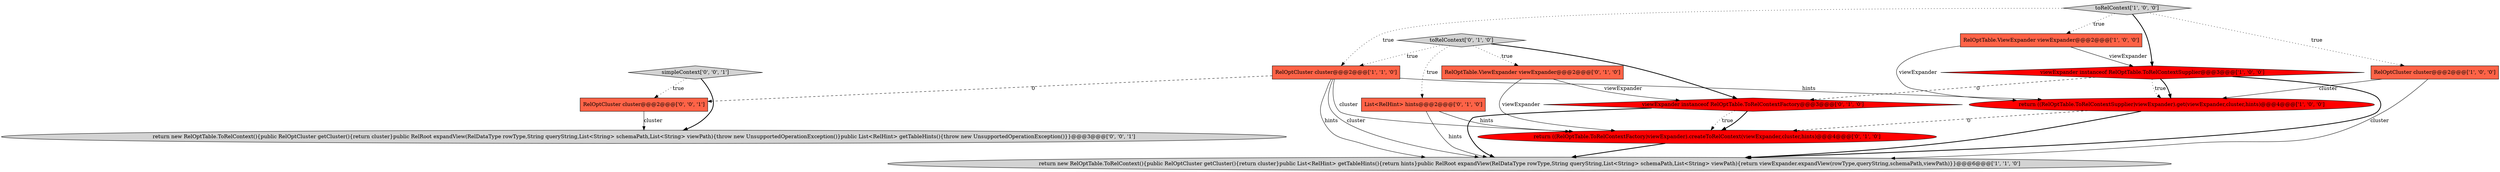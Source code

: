 digraph {
12 [style = filled, label = "RelOptCluster cluster@@@2@@@['0', '0', '1']", fillcolor = tomato, shape = box image = "AAA0AAABBB3BBB"];
9 [style = filled, label = "toRelContext['0', '1', '0']", fillcolor = lightgray, shape = diamond image = "AAA0AAABBB2BBB"];
6 [style = filled, label = "RelOptCluster cluster@@@2@@@['1', '1', '0']", fillcolor = tomato, shape = box image = "AAA0AAABBB1BBB"];
0 [style = filled, label = "RelOptTable.ViewExpander viewExpander@@@2@@@['1', '0', '0']", fillcolor = tomato, shape = box image = "AAA0AAABBB1BBB"];
11 [style = filled, label = "return ((RelOptTable.ToRelContextFactory)viewExpander).createToRelContext(viewExpander,cluster,hints)@@@4@@@['0', '1', '0']", fillcolor = red, shape = ellipse image = "AAA1AAABBB2BBB"];
3 [style = filled, label = "toRelContext['1', '0', '0']", fillcolor = lightgray, shape = diamond image = "AAA0AAABBB1BBB"];
14 [style = filled, label = "simpleContext['0', '0', '1']", fillcolor = lightgray, shape = diamond image = "AAA0AAABBB3BBB"];
7 [style = filled, label = "RelOptTable.ViewExpander viewExpander@@@2@@@['0', '1', '0']", fillcolor = tomato, shape = box image = "AAA0AAABBB2BBB"];
10 [style = filled, label = "List<RelHint> hints@@@2@@@['0', '1', '0']", fillcolor = tomato, shape = box image = "AAA0AAABBB2BBB"];
4 [style = filled, label = "viewExpander instanceof RelOptTable.ToRelContextSupplier@@@3@@@['1', '0', '0']", fillcolor = red, shape = diamond image = "AAA1AAABBB1BBB"];
5 [style = filled, label = "return ((RelOptTable.ToRelContextSupplier)viewExpander).get(viewExpander,cluster,hints)@@@4@@@['1', '0', '0']", fillcolor = red, shape = ellipse image = "AAA1AAABBB1BBB"];
8 [style = filled, label = "viewExpander instanceof RelOptTable.ToRelContextFactory@@@3@@@['0', '1', '0']", fillcolor = red, shape = diamond image = "AAA1AAABBB2BBB"];
13 [style = filled, label = "return new RelOptTable.ToRelContext(){public RelOptCluster getCluster(){return cluster}public RelRoot expandView(RelDataType rowType,String queryString,List<String> schemaPath,List<String> viewPath){throw new UnsupportedOperationException()}public List<RelHint> getTableHints(){throw new UnsupportedOperationException()}}@@@3@@@['0', '0', '1']", fillcolor = lightgray, shape = ellipse image = "AAA0AAABBB3BBB"];
2 [style = filled, label = "RelOptCluster cluster@@@2@@@['1', '0', '0']", fillcolor = tomato, shape = box image = "AAA0AAABBB1BBB"];
1 [style = filled, label = "return new RelOptTable.ToRelContext(){public RelOptCluster getCluster(){return cluster}public List<RelHint> getTableHints(){return hints}public RelRoot expandView(RelDataType rowType,String queryString,List<String> schemaPath,List<String> viewPath){return viewExpander.expandView(rowType,queryString,schemaPath,viewPath)}}@@@6@@@['1', '1', '0']", fillcolor = lightgray, shape = ellipse image = "AAA0AAABBB1BBB"];
7->11 [style = solid, label="viewExpander"];
4->5 [style = dotted, label="true"];
14->12 [style = dotted, label="true"];
11->1 [style = bold, label=""];
7->8 [style = solid, label="viewExpander"];
2->1 [style = solid, label="cluster"];
6->1 [style = solid, label="cluster"];
12->13 [style = solid, label="cluster"];
3->6 [style = dotted, label="true"];
9->6 [style = dotted, label="true"];
9->8 [style = bold, label=""];
0->4 [style = solid, label="viewExpander"];
3->4 [style = bold, label=""];
6->12 [style = dashed, label="0"];
0->5 [style = solid, label="viewExpander"];
8->1 [style = bold, label=""];
5->1 [style = bold, label=""];
6->5 [style = solid, label="hints"];
10->1 [style = solid, label="hints"];
5->11 [style = dashed, label="0"];
10->11 [style = solid, label="hints"];
6->1 [style = solid, label="hints"];
4->8 [style = dashed, label="0"];
3->0 [style = dotted, label="true"];
8->11 [style = dotted, label="true"];
4->1 [style = bold, label=""];
14->13 [style = bold, label=""];
9->7 [style = dotted, label="true"];
6->11 [style = solid, label="cluster"];
2->5 [style = solid, label="cluster"];
9->10 [style = dotted, label="true"];
8->11 [style = bold, label=""];
4->5 [style = bold, label=""];
3->2 [style = dotted, label="true"];
}
